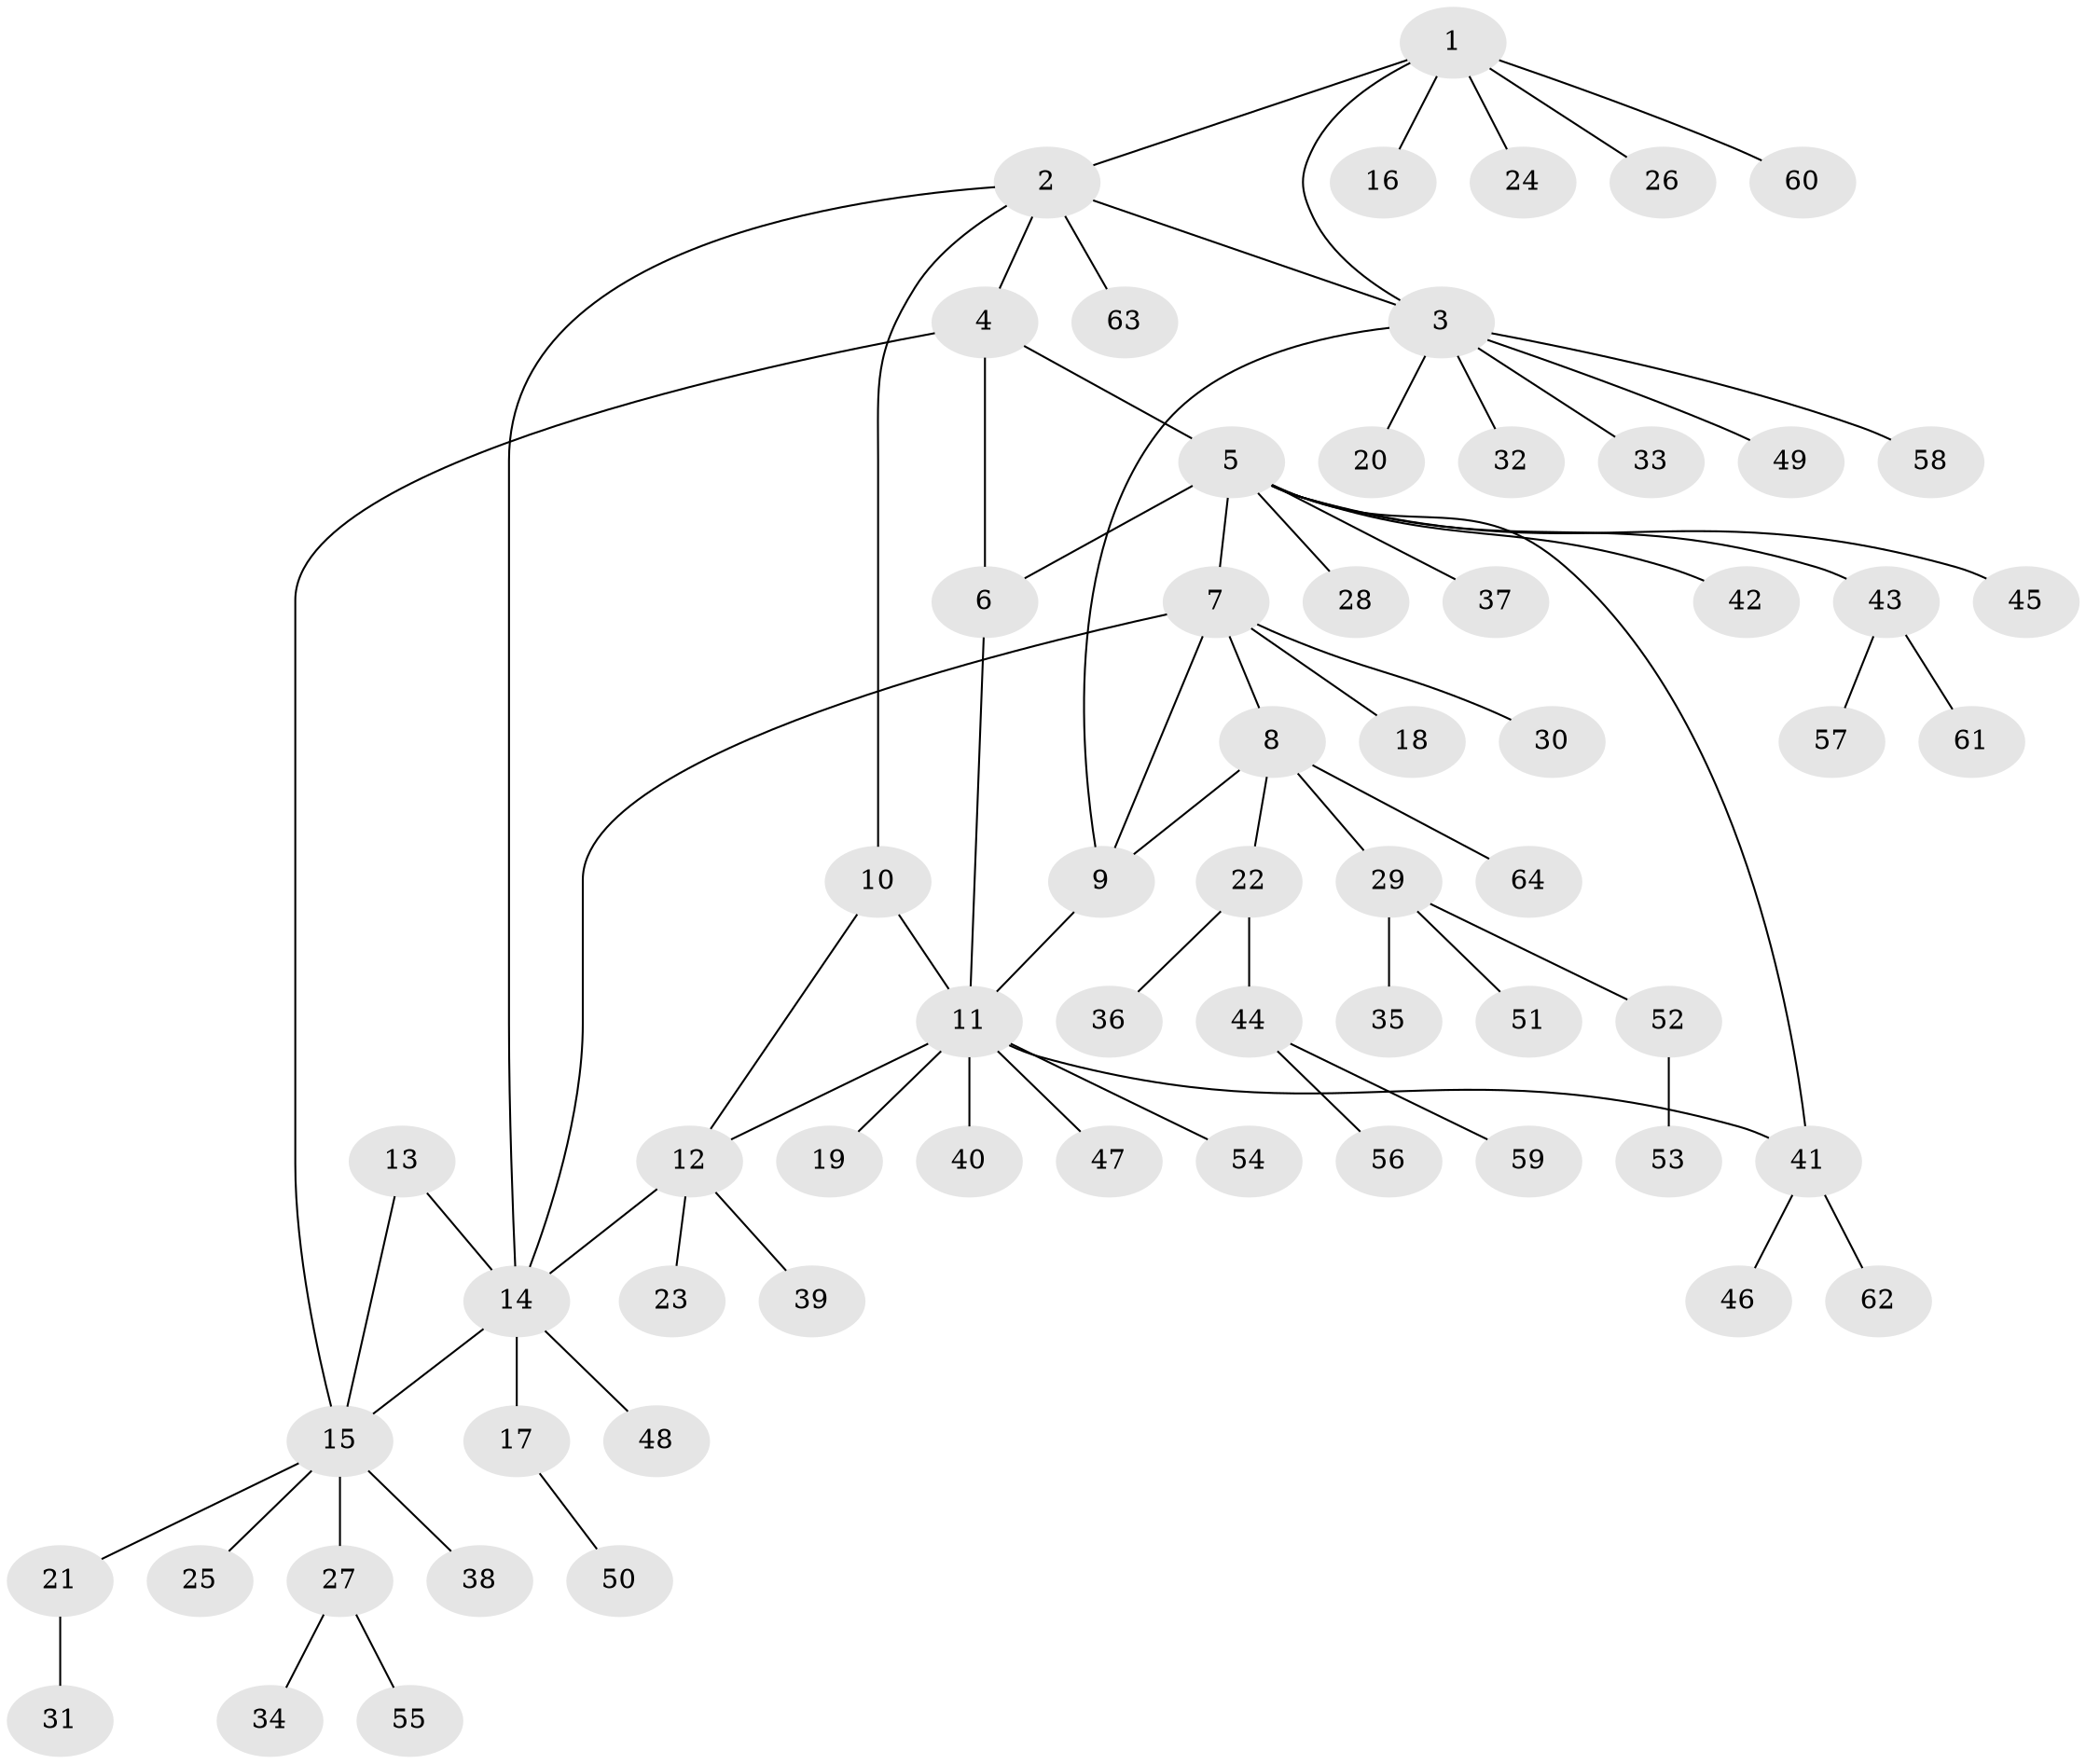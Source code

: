 // Generated by graph-tools (version 1.1) at 2025/26/03/09/25 03:26:42]
// undirected, 64 vertices, 75 edges
graph export_dot {
graph [start="1"]
  node [color=gray90,style=filled];
  1;
  2;
  3;
  4;
  5;
  6;
  7;
  8;
  9;
  10;
  11;
  12;
  13;
  14;
  15;
  16;
  17;
  18;
  19;
  20;
  21;
  22;
  23;
  24;
  25;
  26;
  27;
  28;
  29;
  30;
  31;
  32;
  33;
  34;
  35;
  36;
  37;
  38;
  39;
  40;
  41;
  42;
  43;
  44;
  45;
  46;
  47;
  48;
  49;
  50;
  51;
  52;
  53;
  54;
  55;
  56;
  57;
  58;
  59;
  60;
  61;
  62;
  63;
  64;
  1 -- 2;
  1 -- 3;
  1 -- 16;
  1 -- 24;
  1 -- 26;
  1 -- 60;
  2 -- 3;
  2 -- 4;
  2 -- 10;
  2 -- 14;
  2 -- 63;
  3 -- 9;
  3 -- 20;
  3 -- 32;
  3 -- 33;
  3 -- 49;
  3 -- 58;
  4 -- 5;
  4 -- 6;
  4 -- 15;
  5 -- 6;
  5 -- 7;
  5 -- 28;
  5 -- 37;
  5 -- 41;
  5 -- 42;
  5 -- 43;
  5 -- 45;
  6 -- 11;
  7 -- 8;
  7 -- 9;
  7 -- 14;
  7 -- 18;
  7 -- 30;
  8 -- 9;
  8 -- 22;
  8 -- 29;
  8 -- 64;
  9 -- 11;
  10 -- 11;
  10 -- 12;
  11 -- 12;
  11 -- 19;
  11 -- 40;
  11 -- 41;
  11 -- 47;
  11 -- 54;
  12 -- 14;
  12 -- 23;
  12 -- 39;
  13 -- 14;
  13 -- 15;
  14 -- 15;
  14 -- 17;
  14 -- 48;
  15 -- 21;
  15 -- 25;
  15 -- 27;
  15 -- 38;
  17 -- 50;
  21 -- 31;
  22 -- 36;
  22 -- 44;
  27 -- 34;
  27 -- 55;
  29 -- 35;
  29 -- 51;
  29 -- 52;
  41 -- 46;
  41 -- 62;
  43 -- 57;
  43 -- 61;
  44 -- 56;
  44 -- 59;
  52 -- 53;
}
